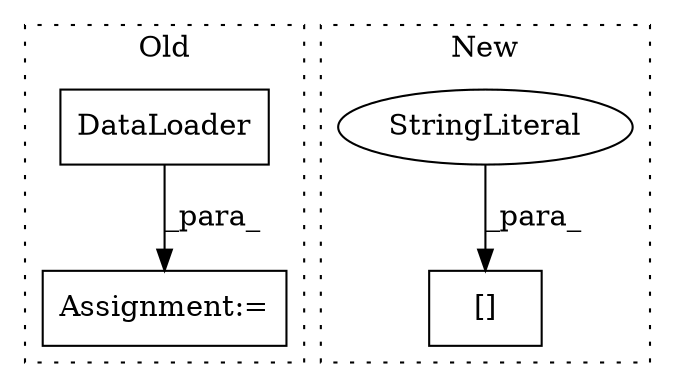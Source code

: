 digraph G {
subgraph cluster0 {
1 [label="DataLoader" a="32" s="10162,10257" l="11,1" shape="box"];
3 [label="Assignment:=" a="7" s="10161" l="1" shape="box"];
label = "Old";
style="dotted";
}
subgraph cluster1 {
2 [label="[]" a="2" s="9979,10002" l="14,1" shape="box"];
4 [label="StringLiteral" a="45" s="9993" l="9" shape="ellipse"];
label = "New";
style="dotted";
}
1 -> 3 [label="_para_"];
4 -> 2 [label="_para_"];
}